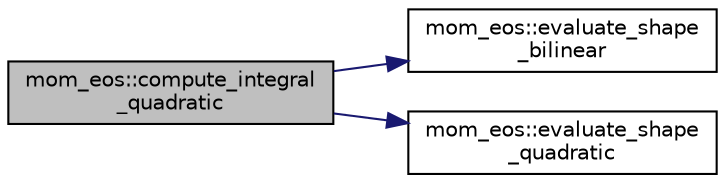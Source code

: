 digraph "mom_eos::compute_integral_quadratic"
{
 // INTERACTIVE_SVG=YES
 // LATEX_PDF_SIZE
  edge [fontname="Helvetica",fontsize="10",labelfontname="Helvetica",labelfontsize="10"];
  node [fontname="Helvetica",fontsize="10",shape=record];
  rankdir="LR";
  Node1 [label="mom_eos::compute_integral\l_quadratic",height=0.2,width=0.4,color="black", fillcolor="grey75", style="filled", fontcolor="black",tooltip="Compute the integral of the quadratic function."];
  Node1 -> Node2 [color="midnightblue",fontsize="10",style="solid",fontname="Helvetica"];
  Node2 [label="mom_eos::evaluate_shape\l_bilinear",height=0.2,width=0.4,color="black", fillcolor="white", style="filled",URL="$namespacemom__eos.html#ad8afb464fcc660fccfcbd9c06a43f16c",tooltip="Evaluation of the four bilinear shape fn and their gradients at (xi,eta)"];
  Node1 -> Node3 [color="midnightblue",fontsize="10",style="solid",fontname="Helvetica"];
  Node3 [label="mom_eos::evaluate_shape\l_quadratic",height=0.2,width=0.4,color="black", fillcolor="white", style="filled",URL="$namespacemom__eos.html#a1a3fa05803a4d99491afcb8341949287",tooltip="Evaluation of the nine quadratic shape fn weights and their gradients at (xi,eta)"];
}

